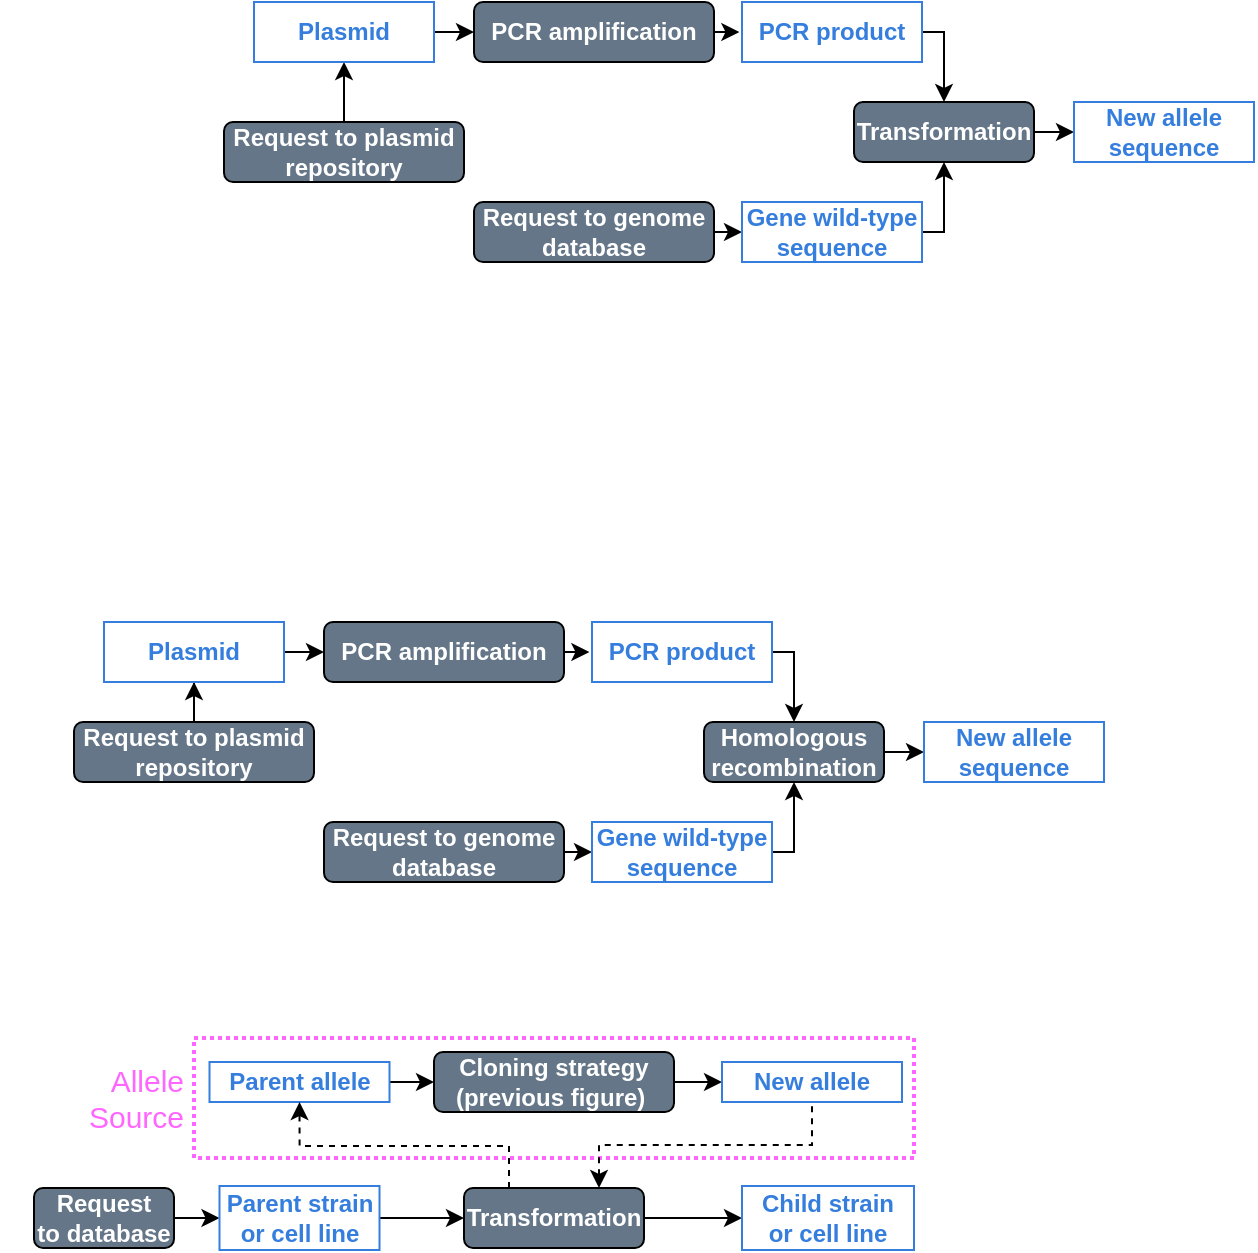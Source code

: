 <mxfile version="20.2.4" type="device"><diagram id="5h30b4BKBZitstSDEjrO" name="Page-1"><mxGraphModel dx="786" dy="435" grid="1" gridSize="10" guides="1" tooltips="1" connect="1" arrows="1" fold="1" page="1" pageScale="1" pageWidth="827" pageHeight="1169" math="0" shadow="0"><root><mxCell id="0"/><mxCell id="1" parent="0"/><mxCell id="7-vIJQjdCZ-MQKDFK72F-9" value="" style="rounded=0;whiteSpace=wrap;html=1;dashed=1;fontSize=15;fontColor=#00CC00;strokeColor=#FF66FF;strokeWidth=2;fillColor=none;dashPattern=1 1;" parent="1" vertex="1"><mxGeometry x="150" y="648" width="360" height="60" as="geometry"/></mxCell><mxCell id="1CF5BPwZnMg4VXZ81Kc1-58" style="edgeStyle=orthogonalEdgeStyle;rounded=0;orthogonalLoop=1;jettySize=auto;html=1;entryX=0;entryY=0.5;entryDx=0;entryDy=0;fontSize=15;fontColor=#00CC00;" parent="1" source="1CF5BPwZnMg4VXZ81Kc1-57" target="1CF5BPwZnMg4VXZ81Kc1-44" edge="1"><mxGeometry relative="1" as="geometry"/></mxCell><mxCell id="0QdSL85mxejWD5MnXEE4-11" style="edgeStyle=orthogonalEdgeStyle;rounded=0;orthogonalLoop=1;jettySize=auto;html=1;entryX=0.5;entryY=1;entryDx=0;entryDy=0;" parent="1" source="0QdSL85mxejWD5MnXEE4-1" target="0QdSL85mxejWD5MnXEE4-18" edge="1"><mxGeometry relative="1" as="geometry"><mxPoint x="180" y="145" as="targetPoint"/></mxGeometry></mxCell><mxCell id="0QdSL85mxejWD5MnXEE4-1" value="Request to plasmid repository" style="rounded=1;whiteSpace=wrap;html=1;fillColor=#647687;fontStyle=1;fontColor=#FFFFFF;" parent="1" vertex="1"><mxGeometry x="165" y="190" width="120" height="30" as="geometry"/></mxCell><mxCell id="0QdSL85mxejWD5MnXEE4-14" style="edgeStyle=orthogonalEdgeStyle;rounded=0;orthogonalLoop=1;jettySize=auto;html=1;exitX=1;exitY=0.5;exitDx=0;exitDy=0;entryX=0;entryY=0.5;entryDx=0;entryDy=0;" parent="1" source="0QdSL85mxejWD5MnXEE4-3" target="0QdSL85mxejWD5MnXEE4-21" edge="1"><mxGeometry relative="1" as="geometry"><mxPoint x="424" y="245" as="targetPoint"/></mxGeometry></mxCell><mxCell id="0QdSL85mxejWD5MnXEE4-3" value="Request to genome database" style="rounded=1;whiteSpace=wrap;html=1;fillColor=#647687;fontStyle=1;fontColor=#FFFFFF;" parent="1" vertex="1"><mxGeometry x="290" y="230" width="120" height="30" as="geometry"/></mxCell><mxCell id="0QdSL85mxejWD5MnXEE4-12" style="edgeStyle=orthogonalEdgeStyle;rounded=0;orthogonalLoop=1;jettySize=auto;html=1;exitX=1;exitY=0.5;exitDx=0;exitDy=0;entryX=0;entryY=0.5;entryDx=0;entryDy=0;" parent="1" source="0QdSL85mxejWD5MnXEE4-18" target="0QdSL85mxejWD5MnXEE4-7" edge="1"><mxGeometry relative="1" as="geometry"><mxPoint x="270" y="145" as="sourcePoint"/></mxGeometry></mxCell><mxCell id="0QdSL85mxejWD5MnXEE4-16" style="edgeStyle=orthogonalEdgeStyle;rounded=0;orthogonalLoop=1;jettySize=auto;html=1;exitX=1;exitY=0.5;exitDx=0;exitDy=0;entryX=0.5;entryY=1;entryDx=0;entryDy=0;exitPerimeter=0;" parent="1" source="0QdSL85mxejWD5MnXEE4-21" target="0QdSL85mxejWD5MnXEE4-9" edge="1"><mxGeometry relative="1" as="geometry"><mxPoint x="514" y="245" as="sourcePoint"/></mxGeometry></mxCell><mxCell id="0QdSL85mxejWD5MnXEE4-13" style="edgeStyle=orthogonalEdgeStyle;rounded=0;orthogonalLoop=1;jettySize=auto;html=1;exitX=1;exitY=0.5;exitDx=0;exitDy=0;entryX=-0.015;entryY=0.497;entryDx=0;entryDy=0;entryPerimeter=0;" parent="1" source="0QdSL85mxejWD5MnXEE4-7" target="0QdSL85mxejWD5MnXEE4-20" edge="1"><mxGeometry relative="1" as="geometry"><mxPoint x="424" y="145" as="targetPoint"/></mxGeometry></mxCell><mxCell id="0QdSL85mxejWD5MnXEE4-7" value="PCR amplification" style="rounded=1;whiteSpace=wrap;html=1;fillColor=#647687;fontStyle=1;fontColor=#FFFFFF;" parent="1" vertex="1"><mxGeometry x="290" y="130" width="120" height="30" as="geometry"/></mxCell><mxCell id="0QdSL85mxejWD5MnXEE4-15" style="edgeStyle=orthogonalEdgeStyle;rounded=0;orthogonalLoop=1;jettySize=auto;html=1;exitX=1;exitY=0.5;exitDx=0;exitDy=0;entryX=0.5;entryY=0;entryDx=0;entryDy=0;" parent="1" source="0QdSL85mxejWD5MnXEE4-20" target="0QdSL85mxejWD5MnXEE4-9" edge="1"><mxGeometry relative="1" as="geometry"><mxPoint x="514" y="145" as="sourcePoint"/></mxGeometry></mxCell><mxCell id="0QdSL85mxejWD5MnXEE4-17" style="edgeStyle=orthogonalEdgeStyle;rounded=0;orthogonalLoop=1;jettySize=auto;html=1;exitX=1;exitY=0.5;exitDx=0;exitDy=0;entryX=0;entryY=0.5;entryDx=0;entryDy=0;" parent="1" source="0QdSL85mxejWD5MnXEE4-9" edge="1"><mxGeometry relative="1" as="geometry"><mxPoint x="590" y="195" as="targetPoint"/></mxGeometry></mxCell><mxCell id="0QdSL85mxejWD5MnXEE4-9" value="Transformation" style="rounded=1;whiteSpace=wrap;html=1;flipV=1;fillColor=#647687;fontStyle=1;fontColor=#FFFFFF;" parent="1" vertex="1"><mxGeometry x="480" y="180" width="90" height="30" as="geometry"/></mxCell><mxCell id="0QdSL85mxejWD5MnXEE4-18" value="Plasmid" style="whiteSpace=wrap;html=1;fontColor=#357edd;strokeColor=#357edd;fillColor=#ffffff;fontStyle=1;" parent="1" vertex="1"><mxGeometry x="180" y="130" width="90" height="30" as="geometry"/></mxCell><mxCell id="0QdSL85mxejWD5MnXEE4-20" value="PCR product" style="whiteSpace=wrap;html=1;fontColor=#357edd;strokeColor=#357edd;fillColor=#ffffff;fontStyle=1;" parent="1" vertex="1"><mxGeometry x="424" y="130" width="90" height="30" as="geometry"/></mxCell><mxCell id="0QdSL85mxejWD5MnXEE4-21" value="Gene wild-type sequence" style="whiteSpace=wrap;html=1;fontColor=#357edd;strokeColor=#357edd;fillColor=#ffffff;fontStyle=1;" parent="1" vertex="1"><mxGeometry x="424" y="230" width="90" height="30" as="geometry"/></mxCell><mxCell id="0QdSL85mxejWD5MnXEE4-22" value="New allele sequence" style="whiteSpace=wrap;html=1;fontColor=#357edd;strokeColor=#357edd;fillColor=#ffffff;fontStyle=1;" parent="1" vertex="1"><mxGeometry x="590" y="180" width="90" height="30" as="geometry"/></mxCell><mxCell id="1CF5BPwZnMg4VXZ81Kc1-1" style="edgeStyle=orthogonalEdgeStyle;rounded=0;orthogonalLoop=1;jettySize=auto;html=1;entryX=0.5;entryY=1;entryDx=0;entryDy=0;" parent="1" source="1CF5BPwZnMg4VXZ81Kc1-2" target="1CF5BPwZnMg4VXZ81Kc1-12" edge="1"><mxGeometry relative="1" as="geometry"><mxPoint x="105" y="455" as="targetPoint"/></mxGeometry></mxCell><mxCell id="1CF5BPwZnMg4VXZ81Kc1-2" value="Request to plasmid repository" style="rounded=1;whiteSpace=wrap;html=1;fillColor=#647687;fontStyle=1;fontColor=#FFFFFF;" parent="1" vertex="1"><mxGeometry x="90" y="490" width="120" height="30" as="geometry"/></mxCell><mxCell id="1CF5BPwZnMg4VXZ81Kc1-3" style="edgeStyle=orthogonalEdgeStyle;rounded=0;orthogonalLoop=1;jettySize=auto;html=1;exitX=1;exitY=0.5;exitDx=0;exitDy=0;entryX=0;entryY=0.5;entryDx=0;entryDy=0;" parent="1" source="1CF5BPwZnMg4VXZ81Kc1-4" target="1CF5BPwZnMg4VXZ81Kc1-14" edge="1"><mxGeometry relative="1" as="geometry"><mxPoint x="349" y="555" as="targetPoint"/></mxGeometry></mxCell><mxCell id="1CF5BPwZnMg4VXZ81Kc1-4" value="Request to genome database" style="rounded=1;whiteSpace=wrap;html=1;fillColor=#647687;fontStyle=1;fontColor=#FFFFFF;" parent="1" vertex="1"><mxGeometry x="215" y="540" width="120" height="30" as="geometry"/></mxCell><mxCell id="1CF5BPwZnMg4VXZ81Kc1-5" style="edgeStyle=orthogonalEdgeStyle;rounded=0;orthogonalLoop=1;jettySize=auto;html=1;exitX=1;exitY=0.5;exitDx=0;exitDy=0;entryX=0;entryY=0.5;entryDx=0;entryDy=0;" parent="1" source="1CF5BPwZnMg4VXZ81Kc1-12" target="1CF5BPwZnMg4VXZ81Kc1-8" edge="1"><mxGeometry relative="1" as="geometry"><mxPoint x="195" y="455" as="sourcePoint"/></mxGeometry></mxCell><mxCell id="1CF5BPwZnMg4VXZ81Kc1-6" style="edgeStyle=orthogonalEdgeStyle;rounded=0;orthogonalLoop=1;jettySize=auto;html=1;exitX=1;exitY=0.5;exitDx=0;exitDy=0;entryX=0.5;entryY=1;entryDx=0;entryDy=0;exitPerimeter=0;" parent="1" source="1CF5BPwZnMg4VXZ81Kc1-14" target="1CF5BPwZnMg4VXZ81Kc1-11" edge="1"><mxGeometry relative="1" as="geometry"><mxPoint x="439" y="555" as="sourcePoint"/></mxGeometry></mxCell><mxCell id="1CF5BPwZnMg4VXZ81Kc1-7" style="edgeStyle=orthogonalEdgeStyle;rounded=0;orthogonalLoop=1;jettySize=auto;html=1;exitX=1;exitY=0.5;exitDx=0;exitDy=0;entryX=-0.015;entryY=0.497;entryDx=0;entryDy=0;entryPerimeter=0;" parent="1" source="1CF5BPwZnMg4VXZ81Kc1-8" target="1CF5BPwZnMg4VXZ81Kc1-13" edge="1"><mxGeometry relative="1" as="geometry"><mxPoint x="349" y="455" as="targetPoint"/></mxGeometry></mxCell><mxCell id="1CF5BPwZnMg4VXZ81Kc1-8" value="PCR amplification" style="rounded=1;whiteSpace=wrap;html=1;fillColor=#647687;fontStyle=1;fontColor=#FFFFFF;" parent="1" vertex="1"><mxGeometry x="215" y="440" width="120" height="30" as="geometry"/></mxCell><mxCell id="1CF5BPwZnMg4VXZ81Kc1-9" style="edgeStyle=orthogonalEdgeStyle;rounded=0;orthogonalLoop=1;jettySize=auto;html=1;exitX=1;exitY=0.5;exitDx=0;exitDy=0;entryX=0.5;entryY=0;entryDx=0;entryDy=0;" parent="1" source="1CF5BPwZnMg4VXZ81Kc1-13" target="1CF5BPwZnMg4VXZ81Kc1-11" edge="1"><mxGeometry relative="1" as="geometry"><mxPoint x="439" y="455" as="sourcePoint"/></mxGeometry></mxCell><mxCell id="1CF5BPwZnMg4VXZ81Kc1-10" style="edgeStyle=orthogonalEdgeStyle;rounded=0;orthogonalLoop=1;jettySize=auto;html=1;exitX=1;exitY=0.5;exitDx=0;exitDy=0;entryX=0;entryY=0.5;entryDx=0;entryDy=0;" parent="1" source="1CF5BPwZnMg4VXZ81Kc1-11" edge="1"><mxGeometry relative="1" as="geometry"><mxPoint x="515" y="505" as="targetPoint"/></mxGeometry></mxCell><mxCell id="1CF5BPwZnMg4VXZ81Kc1-11" value="Homologous&lt;br&gt;recombination" style="rounded=1;whiteSpace=wrap;html=1;flipV=1;fillColor=#647687;fontStyle=1;fontColor=#FFFFFF;" parent="1" vertex="1"><mxGeometry x="405" y="490" width="90" height="30" as="geometry"/></mxCell><mxCell id="1CF5BPwZnMg4VXZ81Kc1-12" value="Plasmid" style="whiteSpace=wrap;html=1;fontColor=#357edd;strokeColor=#357edd;fillColor=#ffffff;fontStyle=1;" parent="1" vertex="1"><mxGeometry x="105" y="440" width="90" height="30" as="geometry"/></mxCell><mxCell id="1CF5BPwZnMg4VXZ81Kc1-13" value="PCR product" style="whiteSpace=wrap;html=1;fontColor=#357edd;strokeColor=#357edd;fillColor=#ffffff;fontStyle=1;" parent="1" vertex="1"><mxGeometry x="349" y="440" width="90" height="30" as="geometry"/></mxCell><mxCell id="1CF5BPwZnMg4VXZ81Kc1-14" value="Gene wild-type sequence" style="whiteSpace=wrap;html=1;fontColor=#357edd;strokeColor=#357edd;fillColor=#ffffff;fontStyle=1;" parent="1" vertex="1"><mxGeometry x="349" y="540" width="90" height="30" as="geometry"/></mxCell><mxCell id="1CF5BPwZnMg4VXZ81Kc1-15" value="New allele sequence" style="whiteSpace=wrap;html=1;fontColor=#357edd;strokeColor=#357edd;fillColor=#ffffff;fontStyle=1;" parent="1" vertex="1"><mxGeometry x="515" y="490" width="90" height="30" as="geometry"/></mxCell><mxCell id="1CF5BPwZnMg4VXZ81Kc1-24" style="edgeStyle=orthogonalEdgeStyle;rounded=0;orthogonalLoop=1;jettySize=auto;html=1;entryX=0.5;entryY=0;entryDx=0;entryDy=0;" parent="1" edge="1"><mxGeometry relative="1" as="geometry"><mxPoint x="105.0" y="660" as="targetPoint"/></mxGeometry></mxCell><mxCell id="1CF5BPwZnMg4VXZ81Kc1-23" value="" style="edgeStyle=orthogonalEdgeStyle;rounded=0;orthogonalLoop=1;jettySize=auto;html=1;exitX=0.5;exitY=0;exitDx=0;exitDy=0;strokeColor=none;" parent="1" edge="1"><mxGeometry relative="1" as="geometry"><mxPoint x="105.0" y="660" as="sourcePoint"/></mxGeometry></mxCell><mxCell id="7-vIJQjdCZ-MQKDFK72F-1" value="" style="edgeStyle=orthogonalEdgeStyle;rounded=0;orthogonalLoop=1;jettySize=auto;html=1;fontSize=15;fontColor=#00CC00;startArrow=none;startFill=0;endArrow=classic;endFill=1;" parent="1" source="1CF5BPwZnMg4VXZ81Kc1-26" target="1CF5BPwZnMg4VXZ81Kc1-28" edge="1"><mxGeometry relative="1" as="geometry"/></mxCell><mxCell id="1CF5BPwZnMg4VXZ81Kc1-26" value="Parent allele" style="whiteSpace=wrap;html=1;fontColor=#357edd;strokeColor=#357edd;fillColor=#ffffff;fontStyle=1;" parent="1" vertex="1"><mxGeometry x="157.75" y="660" width="90" height="20" as="geometry"/></mxCell><mxCell id="7-vIJQjdCZ-MQKDFK72F-6" style="edgeStyle=orthogonalEdgeStyle;rounded=0;orthogonalLoop=1;jettySize=auto;html=1;exitX=1;exitY=0.5;exitDx=0;exitDy=0;entryX=0;entryY=0.5;entryDx=0;entryDy=0;fontSize=15;fontColor=#00CC00;startArrow=none;startFill=0;endArrow=classic;endFill=1;" parent="1" source="1CF5BPwZnMg4VXZ81Kc1-28" target="7-vIJQjdCZ-MQKDFK72F-5" edge="1"><mxGeometry relative="1" as="geometry"/></mxCell><mxCell id="1CF5BPwZnMg4VXZ81Kc1-28" value="Cloning strategy&lt;br&gt;(previous figure)&amp;nbsp;" style="rounded=1;whiteSpace=wrap;html=1;fillColor=#647687;fontStyle=1;fontColor=#FFFFFF;" parent="1" vertex="1"><mxGeometry x="270" y="655" width="120" height="30" as="geometry"/></mxCell><mxCell id="1CF5BPwZnMg4VXZ81Kc1-46" style="edgeStyle=orthogonalEdgeStyle;rounded=0;orthogonalLoop=1;jettySize=auto;html=1;exitX=1;exitY=0.5;exitDx=0;exitDy=0;entryX=0;entryY=0.5;entryDx=0;entryDy=0;" parent="1" source="1CF5BPwZnMg4VXZ81Kc1-36" target="1CF5BPwZnMg4VXZ81Kc1-45" edge="1"><mxGeometry relative="1" as="geometry"/></mxCell><mxCell id="7-vIJQjdCZ-MQKDFK72F-8" style="edgeStyle=orthogonalEdgeStyle;rounded=0;orthogonalLoop=1;jettySize=auto;html=1;exitX=0.75;exitY=0;exitDx=0;exitDy=0;dashed=1;fontSize=15;fontColor=#00CC00;startArrow=classic;startFill=1;endArrow=none;endFill=0;entryX=0.5;entryY=1;entryDx=0;entryDy=0;" parent="1" source="1CF5BPwZnMg4VXZ81Kc1-36" target="7-vIJQjdCZ-MQKDFK72F-5" edge="1"><mxGeometry relative="1" as="geometry"><mxPoint x="352.25" y="700.0" as="targetPoint"/></mxGeometry></mxCell><mxCell id="1CF5BPwZnMg4VXZ81Kc1-36" value="Transformation" style="rounded=1;whiteSpace=wrap;html=1;fillColor=#647687;fontStyle=1;fontColor=#FFFFFF;" parent="1" vertex="1"><mxGeometry x="285" y="723" width="90" height="30" as="geometry"/></mxCell><mxCell id="1CF5BPwZnMg4VXZ81Kc1-43" style="edgeStyle=orthogonalEdgeStyle;rounded=0;orthogonalLoop=1;jettySize=auto;html=1;entryX=0;entryY=0.5;entryDx=0;entryDy=0;" parent="1" source="1CF5BPwZnMg4VXZ81Kc1-44" target="1CF5BPwZnMg4VXZ81Kc1-36" edge="1"><mxGeometry relative="1" as="geometry"><mxPoint x="200" y="745" as="targetPoint"/></mxGeometry></mxCell><mxCell id="7-vIJQjdCZ-MQKDFK72F-4" style="edgeStyle=orthogonalEdgeStyle;rounded=0;orthogonalLoop=1;jettySize=auto;html=1;entryX=0.5;entryY=1;entryDx=0;entryDy=0;fontSize=15;fontColor=#00CC00;startArrow=none;startFill=0;endArrow=classic;endFill=1;dashed=1;exitX=0.25;exitY=0;exitDx=0;exitDy=0;" parent="1" source="1CF5BPwZnMg4VXZ81Kc1-36" target="1CF5BPwZnMg4VXZ81Kc1-26" edge="1"><mxGeometry relative="1" as="geometry"><mxPoint x="300" y="723" as="sourcePoint"/><Array as="points"><mxPoint x="307" y="702"/><mxPoint x="203" y="702"/></Array></mxGeometry></mxCell><mxCell id="1CF5BPwZnMg4VXZ81Kc1-44" value="Parent strain&lt;br&gt;or cell line" style="whiteSpace=wrap;html=1;fontColor=#357edd;strokeColor=#357edd;fillColor=#FFFFFF;fontStyle=1;" parent="1" vertex="1"><mxGeometry x="162.75" y="722" width="80" height="32" as="geometry"/></mxCell><mxCell id="1CF5BPwZnMg4VXZ81Kc1-45" value="Child strain&lt;br&gt;or cell line" style="whiteSpace=wrap;html=1;fontColor=#357edd;strokeColor=#357edd;fillColor=#ffffff;fontStyle=1;" parent="1" vertex="1"><mxGeometry x="424" y="722" width="86" height="32" as="geometry"/></mxCell><mxCell id="1CF5BPwZnMg4VXZ81Kc1-57" value="Request&lt;br&gt;to database" style="rounded=1;whiteSpace=wrap;html=1;fillColor=#647687;fontStyle=1;fontColor=#FFFFFF;" parent="1" vertex="1"><mxGeometry x="70" y="723" width="70" height="30" as="geometry"/></mxCell><mxCell id="7-vIJQjdCZ-MQKDFK72F-5" value="New allele" style="whiteSpace=wrap;html=1;fontColor=#357edd;strokeColor=#357edd;fillColor=#ffffff;fontStyle=1;" parent="1" vertex="1"><mxGeometry x="414" y="660" width="90" height="20" as="geometry"/></mxCell><mxCell id="7-vIJQjdCZ-MQKDFK72F-12" value="&lt;font style=&quot;font-size: 15px;&quot;&gt;Allele&lt;br&gt;Source&lt;br&gt;&lt;/font&gt;" style="rounded=0;whiteSpace=wrap;html=1;strokeColor=none;strokeWidth=3;fillColor=none;fontSize=15;align=right;fontColor=#FF66FF;" parent="1" vertex="1"><mxGeometry x="53.75" y="665.5" width="93" height="25" as="geometry"/></mxCell></root></mxGraphModel></diagram></mxfile>